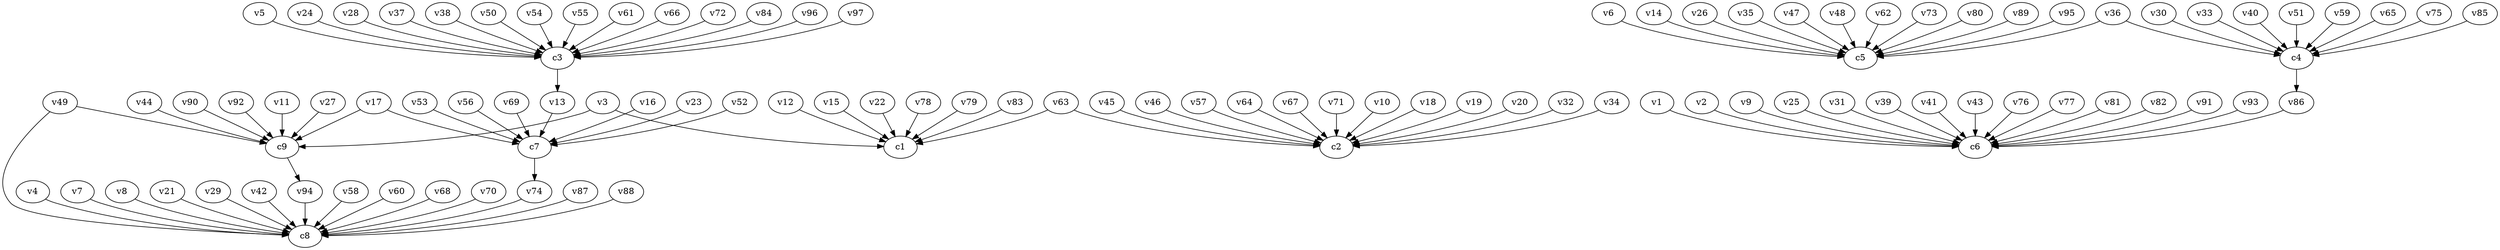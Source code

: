 strict digraph  {
c1;
c2;
c3;
c4;
c5;
c6;
c7;
c8;
c9;
v1;
v2;
v3;
v4;
v5;
v6;
v7;
v8;
v9;
v10;
v11;
v12;
v13;
v14;
v15;
v16;
v17;
v18;
v19;
v20;
v21;
v22;
v23;
v24;
v25;
v26;
v27;
v28;
v29;
v30;
v31;
v32;
v33;
v34;
v35;
v36;
v37;
v38;
v39;
v40;
v41;
v42;
v43;
v44;
v45;
v46;
v47;
v48;
v49;
v50;
v51;
v52;
v53;
v54;
v55;
v56;
v57;
v58;
v59;
v60;
v61;
v62;
v63;
v64;
v65;
v66;
v67;
v68;
v69;
v70;
v71;
v72;
v73;
v74;
v75;
v76;
v77;
v78;
v79;
v80;
v81;
v82;
v83;
v84;
v85;
v86;
v87;
v88;
v89;
v90;
v91;
v92;
v93;
v94;
v95;
v96;
v97;
c3 -> v13  [weight=1];
c4 -> v86  [weight=1];
c7 -> v74  [weight=1];
c9 -> v94  [weight=1];
v1 -> c6  [weight=1];
v2 -> c6  [weight=1];
v3 -> c9  [weight=1];
v3 -> c1  [weight=1];
v4 -> c8  [weight=1];
v5 -> c3  [weight=1];
v6 -> c5  [weight=1];
v7 -> c8  [weight=1];
v8 -> c8  [weight=1];
v9 -> c6  [weight=1];
v10 -> c2  [weight=1];
v11 -> c9  [weight=1];
v12 -> c1  [weight=1];
v13 -> c7  [weight=1];
v14 -> c5  [weight=1];
v15 -> c1  [weight=1];
v16 -> c7  [weight=1];
v17 -> c7  [weight=1];
v17 -> c9  [weight=1];
v18 -> c2  [weight=1];
v19 -> c2  [weight=1];
v20 -> c2  [weight=1];
v21 -> c8  [weight=1];
v22 -> c1  [weight=1];
v23 -> c7  [weight=1];
v24 -> c3  [weight=1];
v25 -> c6  [weight=1];
v26 -> c5  [weight=1];
v27 -> c9  [weight=1];
v28 -> c3  [weight=1];
v29 -> c8  [weight=1];
v30 -> c4  [weight=1];
v31 -> c6  [weight=1];
v32 -> c2  [weight=1];
v33 -> c4  [weight=1];
v34 -> c2  [weight=1];
v35 -> c5  [weight=1];
v36 -> c5  [weight=1];
v36 -> c4  [weight=1];
v37 -> c3  [weight=1];
v38 -> c3  [weight=1];
v39 -> c6  [weight=1];
v40 -> c4  [weight=1];
v41 -> c6  [weight=1];
v42 -> c8  [weight=1];
v43 -> c6  [weight=1];
v44 -> c9  [weight=1];
v45 -> c2  [weight=1];
v46 -> c2  [weight=1];
v47 -> c5  [weight=1];
v48 -> c5  [weight=1];
v49 -> c9  [weight=1];
v49 -> c8  [weight=1];
v50 -> c3  [weight=1];
v51 -> c4  [weight=1];
v52 -> c7  [weight=1];
v53 -> c7  [weight=1];
v54 -> c3  [weight=1];
v55 -> c3  [weight=1];
v56 -> c7  [weight=1];
v57 -> c2  [weight=1];
v58 -> c8  [weight=1];
v59 -> c4  [weight=1];
v60 -> c8  [weight=1];
v61 -> c3  [weight=1];
v62 -> c5  [weight=1];
v63 -> c1  [weight=1];
v63 -> c2  [weight=1];
v64 -> c2  [weight=1];
v65 -> c4  [weight=1];
v66 -> c3  [weight=1];
v67 -> c2  [weight=1];
v68 -> c8  [weight=1];
v69 -> c7  [weight=1];
v70 -> c8  [weight=1];
v71 -> c2  [weight=1];
v72 -> c3  [weight=1];
v73 -> c5  [weight=1];
v74 -> c8  [weight=1];
v75 -> c4  [weight=1];
v76 -> c6  [weight=1];
v77 -> c6  [weight=1];
v78 -> c1  [weight=1];
v79 -> c1  [weight=1];
v80 -> c5  [weight=1];
v81 -> c6  [weight=1];
v82 -> c6  [weight=1];
v83 -> c1  [weight=1];
v84 -> c3  [weight=1];
v85 -> c4  [weight=1];
v86 -> c6  [weight=1];
v87 -> c8  [weight=1];
v88 -> c8  [weight=1];
v89 -> c5  [weight=1];
v90 -> c9  [weight=1];
v91 -> c6  [weight=1];
v92 -> c9  [weight=1];
v93 -> c6  [weight=1];
v94 -> c8  [weight=1];
v95 -> c5  [weight=1];
v96 -> c3  [weight=1];
v97 -> c3  [weight=1];
}
